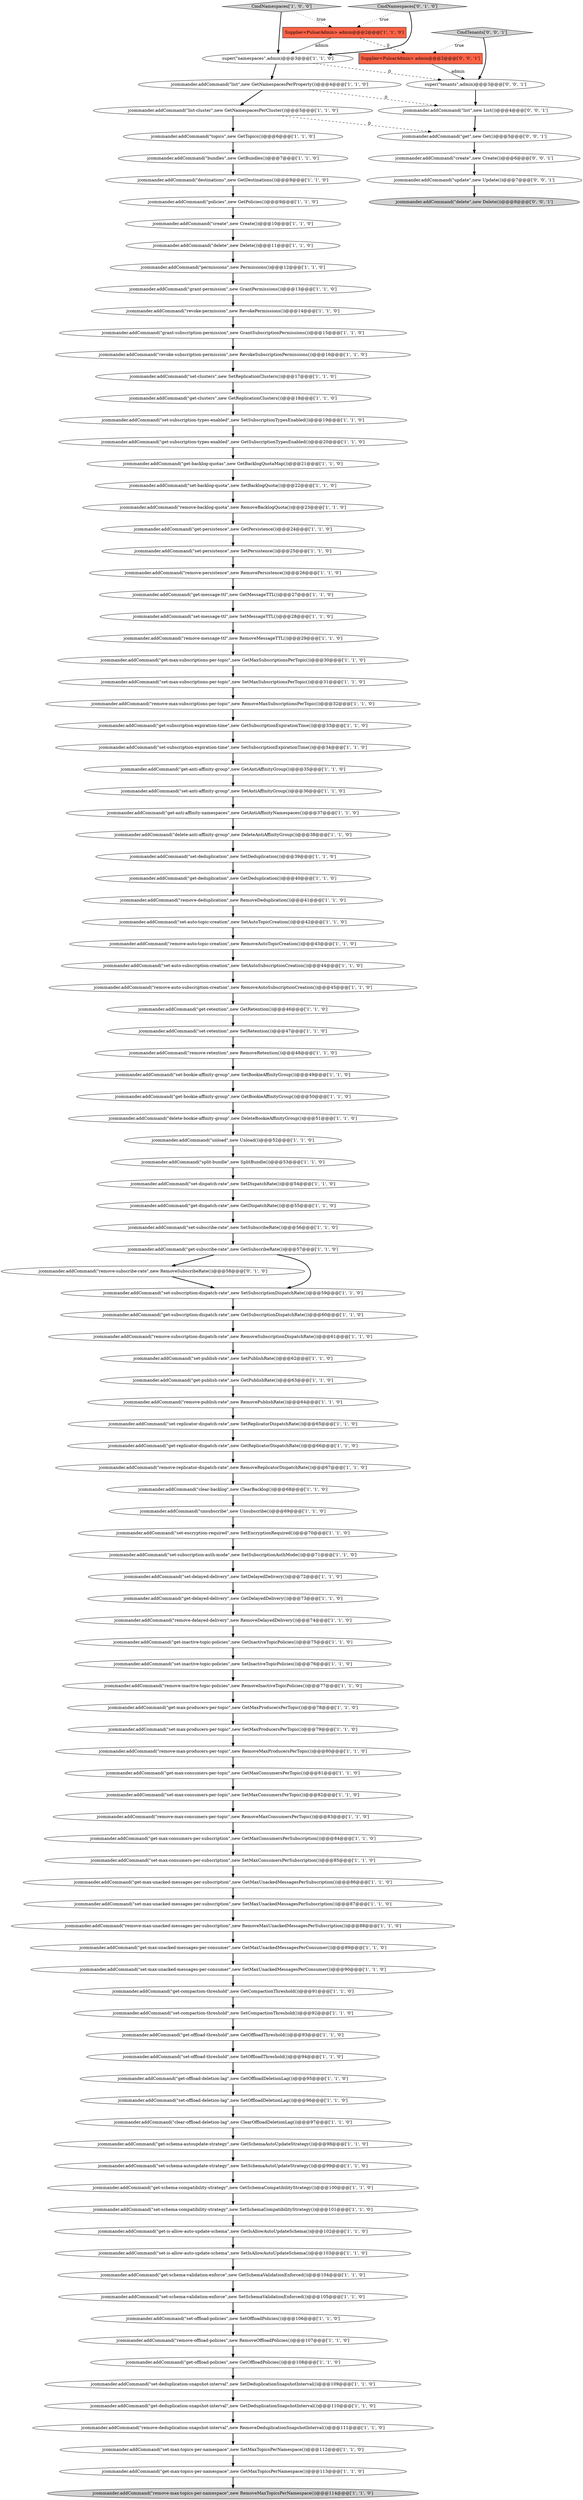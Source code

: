digraph {
28 [style = filled, label = "jcommander.addCommand(\"grant-subscription-permission\",new GrantSubscriptionPermissions())@@@15@@@['1', '1', '0']", fillcolor = white, shape = ellipse image = "AAA0AAABBB1BBB"];
7 [style = filled, label = "jcommander.addCommand(\"clear-backlog\",new ClearBacklog())@@@68@@@['1', '1', '0']", fillcolor = white, shape = ellipse image = "AAA0AAABBB1BBB"];
75 [style = filled, label = "jcommander.addCommand(\"grant-permission\",new GrantPermissions())@@@13@@@['1', '1', '0']", fillcolor = white, shape = ellipse image = "AAA0AAABBB1BBB"];
64 [style = filled, label = "jcommander.addCommand(\"get-max-topics-per-namespace\",new GetMaxTopicsPerNamespace())@@@113@@@['1', '1', '0']", fillcolor = white, shape = ellipse image = "AAA0AAABBB1BBB"];
6 [style = filled, label = "jcommander.addCommand(\"get-message-ttl\",new GetMessageTTL())@@@27@@@['1', '1', '0']", fillcolor = white, shape = ellipse image = "AAA0AAABBB1BBB"];
96 [style = filled, label = "jcommander.addCommand(\"policies\",new GetPolicies())@@@9@@@['1', '1', '0']", fillcolor = white, shape = ellipse image = "AAA0AAABBB1BBB"];
9 [style = filled, label = "jcommander.addCommand(\"remove-delayed-delivery\",new RemoveDelayedDelivery())@@@74@@@['1', '1', '0']", fillcolor = white, shape = ellipse image = "AAA0AAABBB1BBB"];
33 [style = filled, label = "jcommander.addCommand(\"remove-auto-subscription-creation\",new RemoveAutoSubscriptionCreation())@@@45@@@['1', '1', '0']", fillcolor = white, shape = ellipse image = "AAA0AAABBB1BBB"];
45 [style = filled, label = "jcommander.addCommand(\"delete-anti-affinity-group\",new DeleteAntiAffinityGroup())@@@38@@@['1', '1', '0']", fillcolor = white, shape = ellipse image = "AAA0AAABBB1BBB"];
35 [style = filled, label = "jcommander.addCommand(\"set-anti-affinity-group\",new SetAntiAffinityGroup())@@@36@@@['1', '1', '0']", fillcolor = white, shape = ellipse image = "AAA0AAABBB1BBB"];
25 [style = filled, label = "jcommander.addCommand(\"set-deduplication-snapshot-interval\",new SetDeduplicationSnapshotInterval())@@@109@@@['1', '1', '0']", fillcolor = white, shape = ellipse image = "AAA0AAABBB1BBB"];
78 [style = filled, label = "jcommander.addCommand(\"set-auto-subscription-creation\",new SetAutoSubscriptionCreation())@@@44@@@['1', '1', '0']", fillcolor = white, shape = ellipse image = "AAA0AAABBB1BBB"];
111 [style = filled, label = "jcommander.addCommand(\"set-is-allow-auto-update-schema\",new SetIsAllowAutoUpdateSchema())@@@103@@@['1', '1', '0']", fillcolor = white, shape = ellipse image = "AAA0AAABBB1BBB"];
57 [style = filled, label = "jcommander.addCommand(\"set-schema-validation-enforce\",new SetSchemaValidationEnforced())@@@105@@@['1', '1', '0']", fillcolor = white, shape = ellipse image = "AAA0AAABBB1BBB"];
98 [style = filled, label = "jcommander.addCommand(\"get-subscription-expiration-time\",new GetSubscriptionExpirationTime())@@@33@@@['1', '1', '0']", fillcolor = white, shape = ellipse image = "AAA0AAABBB1BBB"];
61 [style = filled, label = "jcommander.addCommand(\"remove-max-topics-per-namespace\",new RemoveMaxTopicsPerNamespace())@@@114@@@['1', '1', '0']", fillcolor = lightgray, shape = ellipse image = "AAA0AAABBB1BBB"];
115 [style = filled, label = "jcommander.addCommand(\"delete\",new Delete())@@@8@@@['0', '0', '1']", fillcolor = lightgray, shape = ellipse image = "AAA0AAABBB3BBB"];
44 [style = filled, label = "jcommander.addCommand(\"set-persistence\",new SetPersistence())@@@25@@@['1', '1', '0']", fillcolor = white, shape = ellipse image = "AAA0AAABBB1BBB"];
69 [style = filled, label = "jcommander.addCommand(\"get-retention\",new GetRetention())@@@46@@@['1', '1', '0']", fillcolor = white, shape = ellipse image = "AAA0AAABBB1BBB"];
107 [style = filled, label = "jcommander.addCommand(\"get-compaction-threshold\",new GetCompactionThreshold())@@@91@@@['1', '1', '0']", fillcolor = white, shape = ellipse image = "AAA0AAABBB1BBB"];
113 [style = filled, label = "jcommander.addCommand(\"remove-subscribe-rate\",new RemoveSubscribeRate())@@@58@@@['0', '1', '0']", fillcolor = white, shape = ellipse image = "AAA1AAABBB2BBB"];
73 [style = filled, label = "jcommander.addCommand(\"remove-inactive-topic-policies\",new RemoveInactiveTopicPolicies())@@@77@@@['1', '1', '0']", fillcolor = white, shape = ellipse image = "AAA0AAABBB1BBB"];
12 [style = filled, label = "jcommander.addCommand(\"set-schema-autoupdate-strategy\",new SetSchemaAutoUpdateStrategy())@@@99@@@['1', '1', '0']", fillcolor = white, shape = ellipse image = "AAA0AAABBB1BBB"];
48 [style = filled, label = "jcommander.addCommand(\"set-delayed-delivery\",new SetDelayedDelivery())@@@72@@@['1', '1', '0']", fillcolor = white, shape = ellipse image = "AAA0AAABBB1BBB"];
100 [style = filled, label = "jcommander.addCommand(\"delete-bookie-affinity-group\",new DeleteBookieAffinityGroup())@@@51@@@['1', '1', '0']", fillcolor = white, shape = ellipse image = "AAA0AAABBB1BBB"];
52 [style = filled, label = "Supplier<PulsarAdmin> admin@@@2@@@['1', '1', '0']", fillcolor = tomato, shape = box image = "AAA0AAABBB1BBB"];
74 [style = filled, label = "CmdNamespaces['1', '0', '0']", fillcolor = lightgray, shape = diamond image = "AAA0AAABBB1BBB"];
17 [style = filled, label = "jcommander.addCommand(\"remove-max-subscriptions-per-topic\",new RemoveMaxSubscriptionsPerTopic())@@@32@@@['1', '1', '0']", fillcolor = white, shape = ellipse image = "AAA0AAABBB1BBB"];
87 [style = filled, label = "jcommander.addCommand(\"remove-auto-topic-creation\",new RemoveAutoTopicCreation())@@@43@@@['1', '1', '0']", fillcolor = white, shape = ellipse image = "AAA0AAABBB1BBB"];
119 [style = filled, label = "CmdTenants['0', '0', '1']", fillcolor = lightgray, shape = diamond image = "AAA0AAABBB3BBB"];
53 [style = filled, label = "jcommander.addCommand(\"revoke-permission\",new RevokePermissions())@@@14@@@['1', '1', '0']", fillcolor = white, shape = ellipse image = "AAA0AAABBB1BBB"];
23 [style = filled, label = "jcommander.addCommand(\"get-max-subscriptions-per-topic\",new GetMaxSubscriptionsPerTopic())@@@30@@@['1', '1', '0']", fillcolor = white, shape = ellipse image = "AAA0AAABBB1BBB"];
34 [style = filled, label = "jcommander.addCommand(\"create\",new Create())@@@10@@@['1', '1', '0']", fillcolor = white, shape = ellipse image = "AAA0AAABBB1BBB"];
82 [style = filled, label = "jcommander.addCommand(\"remove-persistence\",new RemovePersistence())@@@26@@@['1', '1', '0']", fillcolor = white, shape = ellipse image = "AAA0AAABBB1BBB"];
80 [style = filled, label = "jcommander.addCommand(\"get-replicator-dispatch-rate\",new GetReplicatorDispatchRate())@@@66@@@['1', '1', '0']", fillcolor = white, shape = ellipse image = "AAA0AAABBB1BBB"];
36 [style = filled, label = "jcommander.addCommand(\"set-offload-deletion-lag\",new SetOffloadDeletionLag())@@@96@@@['1', '1', '0']", fillcolor = white, shape = ellipse image = "AAA0AAABBB1BBB"];
106 [style = filled, label = "jcommander.addCommand(\"set-offload-threshold\",new SetOffloadThreshold())@@@94@@@['1', '1', '0']", fillcolor = white, shape = ellipse image = "AAA0AAABBB1BBB"];
118 [style = filled, label = "jcommander.addCommand(\"list\",new List())@@@4@@@['0', '0', '1']", fillcolor = white, shape = ellipse image = "AAA0AAABBB3BBB"];
67 [style = filled, label = "jcommander.addCommand(\"get-anti-affinity-namespaces\",new GetAntiAffinityNamespaces())@@@37@@@['1', '1', '0']", fillcolor = white, shape = ellipse image = "AAA0AAABBB1BBB"];
103 [style = filled, label = "jcommander.addCommand(\"set-message-ttl\",new SetMessageTTL())@@@28@@@['1', '1', '0']", fillcolor = white, shape = ellipse image = "AAA0AAABBB1BBB"];
66 [style = filled, label = "jcommander.addCommand(\"get-offload-threshold\",new GetOffloadThreshold())@@@93@@@['1', '1', '0']", fillcolor = white, shape = ellipse image = "AAA0AAABBB1BBB"];
19 [style = filled, label = "jcommander.addCommand(\"bundles\",new GetBundles())@@@7@@@['1', '1', '0']", fillcolor = white, shape = ellipse image = "AAA0AAABBB1BBB"];
68 [style = filled, label = "jcommander.addCommand(\"remove-max-consumers-per-topic\",new RemoveMaxConsumersPerTopic())@@@83@@@['1', '1', '0']", fillcolor = white, shape = ellipse image = "AAA0AAABBB1BBB"];
22 [style = filled, label = "jcommander.addCommand(\"list-cluster\",new GetNamespacesPerCluster())@@@5@@@['1', '1', '0']", fillcolor = white, shape = ellipse image = "AAA0AAABBB1BBB"];
92 [style = filled, label = "jcommander.addCommand(\"set-max-consumers-per-subscription\",new SetMaxConsumersPerSubscription())@@@85@@@['1', '1', '0']", fillcolor = white, shape = ellipse image = "AAA0AAABBB1BBB"];
29 [style = filled, label = "jcommander.addCommand(\"get-deduplication\",new GetDeduplication())@@@40@@@['1', '1', '0']", fillcolor = white, shape = ellipse image = "AAA0AAABBB1BBB"];
102 [style = filled, label = "jcommander.addCommand(\"remove-max-unacked-messages-per-subscription\",new RemoveMaxUnackedMessagesPerSubscription())@@@88@@@['1', '1', '0']", fillcolor = white, shape = ellipse image = "AAA0AAABBB1BBB"];
38 [style = filled, label = "jcommander.addCommand(\"set-replicator-dispatch-rate\",new SetReplicatorDispatchRate())@@@65@@@['1', '1', '0']", fillcolor = white, shape = ellipse image = "AAA0AAABBB1BBB"];
51 [style = filled, label = "jcommander.addCommand(\"unsubscribe\",new Unsubscribe())@@@69@@@['1', '1', '0']", fillcolor = white, shape = ellipse image = "AAA0AAABBB1BBB"];
5 [style = filled, label = "jcommander.addCommand(\"set-subscription-dispatch-rate\",new SetSubscriptionDispatchRate())@@@59@@@['1', '1', '0']", fillcolor = white, shape = ellipse image = "AAA0AAABBB1BBB"];
86 [style = filled, label = "jcommander.addCommand(\"set-max-topics-per-namespace\",new SetMaxTopicsPerNamespace())@@@112@@@['1', '1', '0']", fillcolor = white, shape = ellipse image = "AAA0AAABBB1BBB"];
70 [style = filled, label = "jcommander.addCommand(\"remove-retention\",new RemoveRetention())@@@48@@@['1', '1', '0']", fillcolor = white, shape = ellipse image = "AAA0AAABBB1BBB"];
0 [style = filled, label = "jcommander.addCommand(\"get-is-allow-auto-update-schema\",new GetIsAllowAutoUpdateSchema())@@@102@@@['1', '1', '0']", fillcolor = white, shape = ellipse image = "AAA0AAABBB1BBB"];
71 [style = filled, label = "jcommander.addCommand(\"remove-subscription-dispatch-rate\",new RemoveSubscriptionDispatchRate())@@@61@@@['1', '1', '0']", fillcolor = white, shape = ellipse image = "AAA0AAABBB1BBB"];
109 [style = filled, label = "jcommander.addCommand(\"get-offload-policies\",new GetOffloadPolicies())@@@108@@@['1', '1', '0']", fillcolor = white, shape = ellipse image = "AAA0AAABBB1BBB"];
26 [style = filled, label = "jcommander.addCommand(\"destinations\",new GetDestinations())@@@8@@@['1', '1', '0']", fillcolor = white, shape = ellipse image = "AAA0AAABBB1BBB"];
55 [style = filled, label = "jcommander.addCommand(\"set-compaction-threshold\",new SetCompactionThreshold())@@@92@@@['1', '1', '0']", fillcolor = white, shape = ellipse image = "AAA0AAABBB1BBB"];
101 [style = filled, label = "jcommander.addCommand(\"remove-publish-rate\",new RemovePublishRate())@@@64@@@['1', '1', '0']", fillcolor = white, shape = ellipse image = "AAA0AAABBB1BBB"];
108 [style = filled, label = "jcommander.addCommand(\"get-deduplication-snapshot-interval\",new GetDeduplicationSnapshotInterval())@@@110@@@['1', '1', '0']", fillcolor = white, shape = ellipse image = "AAA0AAABBB1BBB"];
14 [style = filled, label = "jcommander.addCommand(\"remove-backlog-quota\",new RemoveBacklogQuota())@@@23@@@['1', '1', '0']", fillcolor = white, shape = ellipse image = "AAA0AAABBB1BBB"];
41 [style = filled, label = "jcommander.addCommand(\"set-max-unacked-messages-per-subscription\",new SetMaxUnackedMessagesPerSubscription())@@@87@@@['1', '1', '0']", fillcolor = white, shape = ellipse image = "AAA0AAABBB1BBB"];
105 [style = filled, label = "jcommander.addCommand(\"set-retention\",new SetRetention())@@@47@@@['1', '1', '0']", fillcolor = white, shape = ellipse image = "AAA0AAABBB1BBB"];
81 [style = filled, label = "jcommander.addCommand(\"get-publish-rate\",new GetPublishRate())@@@63@@@['1', '1', '0']", fillcolor = white, shape = ellipse image = "AAA0AAABBB1BBB"];
99 [style = filled, label = "jcommander.addCommand(\"get-inactive-topic-policies\",new GetInactiveTopicPolicies())@@@75@@@['1', '1', '0']", fillcolor = white, shape = ellipse image = "AAA0AAABBB1BBB"];
15 [style = filled, label = "jcommander.addCommand(\"remove-deduplication\",new RemoveDeduplication())@@@41@@@['1', '1', '0']", fillcolor = white, shape = ellipse image = "AAA0AAABBB1BBB"];
104 [style = filled, label = "jcommander.addCommand(\"set-schema-compatibility-strategy\",new SetSchemaCompatibilityStrategy())@@@101@@@['1', '1', '0']", fillcolor = white, shape = ellipse image = "AAA0AAABBB1BBB"];
79 [style = filled, label = "jcommander.addCommand(\"set-max-subscriptions-per-topic\",new SetMaxSubscriptionsPerTopic())@@@31@@@['1', '1', '0']", fillcolor = white, shape = ellipse image = "AAA0AAABBB1BBB"];
10 [style = filled, label = "jcommander.addCommand(\"get-backlog-quotas\",new GetBacklogQuotaMap())@@@21@@@['1', '1', '0']", fillcolor = white, shape = ellipse image = "AAA0AAABBB1BBB"];
56 [style = filled, label = "jcommander.addCommand(\"set-bookie-affinity-group\",new SetBookieAffinityGroup())@@@49@@@['1', '1', '0']", fillcolor = white, shape = ellipse image = "AAA0AAABBB1BBB"];
18 [style = filled, label = "jcommander.addCommand(\"get-offload-deletion-lag\",new GetOffloadDeletionLag())@@@95@@@['1', '1', '0']", fillcolor = white, shape = ellipse image = "AAA0AAABBB1BBB"];
62 [style = filled, label = "jcommander.addCommand(\"set-subscription-auth-mode\",new SetSubscriptionAuthMode())@@@71@@@['1', '1', '0']", fillcolor = white, shape = ellipse image = "AAA0AAABBB1BBB"];
112 [style = filled, label = "jcommander.addCommand(\"set-max-consumers-per-topic\",new SetMaxConsumersPerTopic())@@@82@@@['1', '1', '0']", fillcolor = white, shape = ellipse image = "AAA0AAABBB1BBB"];
32 [style = filled, label = "jcommander.addCommand(\"topics\",new GetTopics())@@@6@@@['1', '1', '0']", fillcolor = white, shape = ellipse image = "AAA0AAABBB1BBB"];
24 [style = filled, label = "jcommander.addCommand(\"get-delayed-delivery\",new GetDelayedDelivery())@@@73@@@['1', '1', '0']", fillcolor = white, shape = ellipse image = "AAA0AAABBB1BBB"];
3 [style = filled, label = "jcommander.addCommand(\"get-max-consumers-per-topic\",new GetMaxConsumersPerTopic())@@@81@@@['1', '1', '0']", fillcolor = white, shape = ellipse image = "AAA0AAABBB1BBB"];
46 [style = filled, label = "jcommander.addCommand(\"get-max-unacked-messages-per-subscription\",new GetMaxUnackedMessagesPerSubscription())@@@86@@@['1', '1', '0']", fillcolor = white, shape = ellipse image = "AAA0AAABBB1BBB"];
90 [style = filled, label = "jcommander.addCommand(\"get-schema-validation-enforce\",new GetSchemaValidationEnforced())@@@104@@@['1', '1', '0']", fillcolor = white, shape = ellipse image = "AAA0AAABBB1BBB"];
84 [style = filled, label = "jcommander.addCommand(\"set-max-producers-per-topic\",new SetMaxProducersPerTopic())@@@79@@@['1', '1', '0']", fillcolor = white, shape = ellipse image = "AAA0AAABBB1BBB"];
54 [style = filled, label = "jcommander.addCommand(\"set-dispatch-rate\",new SetDispatchRate())@@@54@@@['1', '1', '0']", fillcolor = white, shape = ellipse image = "AAA0AAABBB1BBB"];
13 [style = filled, label = "jcommander.addCommand(\"get-max-consumers-per-subscription\",new GetMaxConsumersPerSubscription())@@@84@@@['1', '1', '0']", fillcolor = white, shape = ellipse image = "AAA0AAABBB1BBB"];
2 [style = filled, label = "jcommander.addCommand(\"set-max-unacked-messages-per-consumer\",new SetMaxUnackedMessagesPerConsumer())@@@90@@@['1', '1', '0']", fillcolor = white, shape = ellipse image = "AAA0AAABBB1BBB"];
97 [style = filled, label = "jcommander.addCommand(\"get-persistence\",new GetPersistence())@@@24@@@['1', '1', '0']", fillcolor = white, shape = ellipse image = "AAA0AAABBB1BBB"];
20 [style = filled, label = "jcommander.addCommand(\"list\",new GetNamespacesPerProperty())@@@4@@@['1', '1', '0']", fillcolor = white, shape = ellipse image = "AAA0AAABBB1BBB"];
95 [style = filled, label = "jcommander.addCommand(\"remove-max-producers-per-topic\",new RemoveMaxProducersPerTopic())@@@80@@@['1', '1', '0']", fillcolor = white, shape = ellipse image = "AAA0AAABBB1BBB"];
58 [style = filled, label = "jcommander.addCommand(\"set-deduplication\",new SetDeduplication())@@@39@@@['1', '1', '0']", fillcolor = white, shape = ellipse image = "AAA0AAABBB1BBB"];
39 [style = filled, label = "jcommander.addCommand(\"set-subscription-types-enabled\",new SetSubscriptionTypesEnabled())@@@19@@@['1', '1', '0']", fillcolor = white, shape = ellipse image = "AAA0AAABBB1BBB"];
91 [style = filled, label = "jcommander.addCommand(\"remove-offload-policies\",new RemoveOffloadPolicies())@@@107@@@['1', '1', '0']", fillcolor = white, shape = ellipse image = "AAA0AAABBB1BBB"];
59 [style = filled, label = "jcommander.addCommand(\"get-max-unacked-messages-per-consumer\",new GetMaxUnackedMessagesPerConsumer())@@@89@@@['1', '1', '0']", fillcolor = white, shape = ellipse image = "AAA0AAABBB1BBB"];
72 [style = filled, label = "jcommander.addCommand(\"get-dispatch-rate\",new GetDispatchRate())@@@55@@@['1', '1', '0']", fillcolor = white, shape = ellipse image = "AAA0AAABBB1BBB"];
65 [style = filled, label = "jcommander.addCommand(\"set-subscription-expiration-time\",new SetSubscriptionExpirationTime())@@@34@@@['1', '1', '0']", fillcolor = white, shape = ellipse image = "AAA0AAABBB1BBB"];
49 [style = filled, label = "jcommander.addCommand(\"get-schema-autoupdate-strategy\",new GetSchemaAutoUpdateStrategy())@@@98@@@['1', '1', '0']", fillcolor = white, shape = ellipse image = "AAA0AAABBB1BBB"];
83 [style = filled, label = "jcommander.addCommand(\"revoke-subscription-permission\",new RevokeSubscriptionPermissions())@@@16@@@['1', '1', '0']", fillcolor = white, shape = ellipse image = "AAA0AAABBB1BBB"];
94 [style = filled, label = "jcommander.addCommand(\"split-bundle\",new SplitBundle())@@@53@@@['1', '1', '0']", fillcolor = white, shape = ellipse image = "AAA0AAABBB1BBB"];
114 [style = filled, label = "CmdNamespaces['0', '1', '0']", fillcolor = lightgray, shape = diamond image = "AAA0AAABBB2BBB"];
122 [style = filled, label = "jcommander.addCommand(\"get\",new Get())@@@5@@@['0', '0', '1']", fillcolor = white, shape = ellipse image = "AAA0AAABBB3BBB"];
120 [style = filled, label = "super(\"tenants\",admin)@@@3@@@['0', '0', '1']", fillcolor = white, shape = ellipse image = "AAA0AAABBB3BBB"];
43 [style = filled, label = "jcommander.addCommand(\"delete\",new Delete())@@@11@@@['1', '1', '0']", fillcolor = white, shape = ellipse image = "AAA0AAABBB1BBB"];
11 [style = filled, label = "jcommander.addCommand(\"get-schema-compatibility-strategy\",new GetSchemaCompatibilityStrategy())@@@100@@@['1', '1', '0']", fillcolor = white, shape = ellipse image = "AAA0AAABBB1BBB"];
50 [style = filled, label = "jcommander.addCommand(\"unload\",new Unload())@@@52@@@['1', '1', '0']", fillcolor = white, shape = ellipse image = "AAA0AAABBB1BBB"];
40 [style = filled, label = "jcommander.addCommand(\"get-subscription-dispatch-rate\",new GetSubscriptionDispatchRate())@@@60@@@['1', '1', '0']", fillcolor = white, shape = ellipse image = "AAA0AAABBB1BBB"];
16 [style = filled, label = "jcommander.addCommand(\"set-auto-topic-creation\",new SetAutoTopicCreation())@@@42@@@['1', '1', '0']", fillcolor = white, shape = ellipse image = "AAA0AAABBB1BBB"];
89 [style = filled, label = "jcommander.addCommand(\"set-publish-rate\",new SetPublishRate())@@@62@@@['1', '1', '0']", fillcolor = white, shape = ellipse image = "AAA0AAABBB1BBB"];
27 [style = filled, label = "jcommander.addCommand(\"get-subscription-types-enabled\",new GetSubscriptionTypesEnabled())@@@20@@@['1', '1', '0']", fillcolor = white, shape = ellipse image = "AAA0AAABBB1BBB"];
37 [style = filled, label = "jcommander.addCommand(\"set-encryption-required\",new SetEncryptionRequired())@@@70@@@['1', '1', '0']", fillcolor = white, shape = ellipse image = "AAA0AAABBB1BBB"];
85 [style = filled, label = "jcommander.addCommand(\"set-offload-policies\",new SetOffloadPolicies())@@@106@@@['1', '1', '0']", fillcolor = white, shape = ellipse image = "AAA0AAABBB1BBB"];
77 [style = filled, label = "jcommander.addCommand(\"permissions\",new Permissions())@@@12@@@['1', '1', '0']", fillcolor = white, shape = ellipse image = "AAA0AAABBB1BBB"];
21 [style = filled, label = "jcommander.addCommand(\"remove-replicator-dispatch-rate\",new RemoveReplicatorDispatchRate())@@@67@@@['1', '1', '0']", fillcolor = white, shape = ellipse image = "AAA0AAABBB1BBB"];
8 [style = filled, label = "jcommander.addCommand(\"get-clusters\",new GetReplicationClusters())@@@18@@@['1', '1', '0']", fillcolor = white, shape = ellipse image = "AAA0AAABBB1BBB"];
121 [style = filled, label = "Supplier<PulsarAdmin> admin@@@2@@@['0', '0', '1']", fillcolor = tomato, shape = box image = "AAA0AAABBB3BBB"];
116 [style = filled, label = "jcommander.addCommand(\"update\",new Update())@@@7@@@['0', '0', '1']", fillcolor = white, shape = ellipse image = "AAA0AAABBB3BBB"];
30 [style = filled, label = "jcommander.addCommand(\"get-subscribe-rate\",new GetSubscribeRate())@@@57@@@['1', '1', '0']", fillcolor = white, shape = ellipse image = "AAA0AAABBB1BBB"];
1 [style = filled, label = "jcommander.addCommand(\"set-inactive-topic-policies\",new SetInactiveTopicPolicies())@@@76@@@['1', '1', '0']", fillcolor = white, shape = ellipse image = "AAA0AAABBB1BBB"];
110 [style = filled, label = "jcommander.addCommand(\"set-clusters\",new SetReplicationClusters())@@@17@@@['1', '1', '0']", fillcolor = white, shape = ellipse image = "AAA0AAABBB1BBB"];
42 [style = filled, label = "jcommander.addCommand(\"get-anti-affinity-group\",new GetAntiAffinityGroup())@@@35@@@['1', '1', '0']", fillcolor = white, shape = ellipse image = "AAA0AAABBB1BBB"];
4 [style = filled, label = "jcommander.addCommand(\"set-subscribe-rate\",new SetSubscribeRate())@@@56@@@['1', '1', '0']", fillcolor = white, shape = ellipse image = "AAA0AAABBB1BBB"];
117 [style = filled, label = "jcommander.addCommand(\"create\",new Create())@@@6@@@['0', '0', '1']", fillcolor = white, shape = ellipse image = "AAA0AAABBB3BBB"];
47 [style = filled, label = "super(\"namespaces\",admin)@@@3@@@['1', '1', '0']", fillcolor = white, shape = ellipse image = "AAA0AAABBB1BBB"];
60 [style = filled, label = "jcommander.addCommand(\"remove-deduplication-snapshot-interval\",new RemoveDeduplicationSnapshotInterval())@@@111@@@['1', '1', '0']", fillcolor = white, shape = ellipse image = "AAA0AAABBB1BBB"];
93 [style = filled, label = "jcommander.addCommand(\"set-backlog-quota\",new SetBacklogQuota())@@@22@@@['1', '1', '0']", fillcolor = white, shape = ellipse image = "AAA0AAABBB1BBB"];
88 [style = filled, label = "jcommander.addCommand(\"clear-offload-deletion-lag\",new ClearOffloadDeletionLag())@@@97@@@['1', '1', '0']", fillcolor = white, shape = ellipse image = "AAA0AAABBB1BBB"];
31 [style = filled, label = "jcommander.addCommand(\"get-bookie-affinity-group\",new GetBookieAffinityGroup())@@@50@@@['1', '1', '0']", fillcolor = white, shape = ellipse image = "AAA0AAABBB1BBB"];
76 [style = filled, label = "jcommander.addCommand(\"remove-message-ttl\",new RemoveMessageTTL())@@@29@@@['1', '1', '0']", fillcolor = white, shape = ellipse image = "AAA0AAABBB1BBB"];
63 [style = filled, label = "jcommander.addCommand(\"get-max-producers-per-topic\",new GetMaxProducersPerTopic())@@@78@@@['1', '1', '0']", fillcolor = white, shape = ellipse image = "AAA0AAABBB1BBB"];
72->4 [style = bold, label=""];
40->71 [style = bold, label=""];
10->93 [style = bold, label=""];
82->6 [style = bold, label=""];
80->21 [style = bold, label=""];
88->49 [style = bold, label=""];
109->25 [style = bold, label=""];
108->60 [style = bold, label=""];
26->96 [style = bold, label=""];
52->121 [style = dashed, label="0"];
22->122 [style = dashed, label="0"];
8->39 [style = bold, label=""];
62->48 [style = bold, label=""];
6->103 [style = bold, label=""];
39->27 [style = bold, label=""];
30->113 [style = bold, label=""];
44->82 [style = bold, label=""];
36->88 [style = bold, label=""];
1->73 [style = bold, label=""];
83->110 [style = bold, label=""];
54->72 [style = bold, label=""];
15->16 [style = bold, label=""];
53->28 [style = bold, label=""];
114->52 [style = dotted, label="true"];
16->87 [style = bold, label=""];
13->92 [style = bold, label=""];
47->20 [style = bold, label=""];
42->35 [style = bold, label=""];
84->95 [style = bold, label=""];
112->68 [style = bold, label=""];
106->18 [style = bold, label=""];
11->104 [style = bold, label=""];
65->42 [style = bold, label=""];
75->53 [style = bold, label=""];
69->105 [style = bold, label=""];
85->91 [style = bold, label=""];
38->80 [style = bold, label=""];
57->85 [style = bold, label=""];
105->70 [style = bold, label=""];
104->0 [style = bold, label=""];
28->83 [style = bold, label=""];
35->67 [style = bold, label=""];
100->50 [style = bold, label=""];
79->17 [style = bold, label=""];
0->111 [style = bold, label=""];
111->90 [style = bold, label=""];
110->8 [style = bold, label=""];
45->58 [style = bold, label=""];
51->37 [style = bold, label=""];
56->31 [style = bold, label=""];
92->46 [style = bold, label=""];
68->13 [style = bold, label=""];
119->121 [style = dotted, label="true"];
77->75 [style = bold, label=""];
17->98 [style = bold, label=""];
63->84 [style = bold, label=""];
66->106 [style = bold, label=""];
3->112 [style = bold, label=""];
14->97 [style = bold, label=""];
94->54 [style = bold, label=""];
81->101 [style = bold, label=""];
74->52 [style = dotted, label="true"];
19->26 [style = bold, label=""];
76->23 [style = bold, label=""];
116->115 [style = bold, label=""];
121->120 [style = solid, label="admin"];
46->41 [style = bold, label=""];
48->24 [style = bold, label=""];
33->69 [style = bold, label=""];
120->118 [style = bold, label=""];
20->118 [style = dashed, label="0"];
98->65 [style = bold, label=""];
103->76 [style = bold, label=""];
67->45 [style = bold, label=""];
20->22 [style = bold, label=""];
73->63 [style = bold, label=""];
101->38 [style = bold, label=""];
95->3 [style = bold, label=""];
102->59 [style = bold, label=""];
87->78 [style = bold, label=""];
22->32 [style = bold, label=""];
59->2 [style = bold, label=""];
91->109 [style = bold, label=""];
117->116 [style = bold, label=""];
55->66 [style = bold, label=""];
107->55 [style = bold, label=""];
21->7 [style = bold, label=""];
70->56 [style = bold, label=""];
93->14 [style = bold, label=""];
24->9 [style = bold, label=""];
58->29 [style = bold, label=""];
47->120 [style = dashed, label="0"];
89->81 [style = bold, label=""];
34->43 [style = bold, label=""];
37->62 [style = bold, label=""];
5->40 [style = bold, label=""];
114->47 [style = bold, label=""];
78->33 [style = bold, label=""];
71->89 [style = bold, label=""];
74->47 [style = bold, label=""];
43->77 [style = bold, label=""];
7->51 [style = bold, label=""];
119->120 [style = bold, label=""];
122->117 [style = bold, label=""];
50->94 [style = bold, label=""];
2->107 [style = bold, label=""];
25->108 [style = bold, label=""];
118->122 [style = bold, label=""];
60->86 [style = bold, label=""];
97->44 [style = bold, label=""];
90->57 [style = bold, label=""];
64->61 [style = bold, label=""];
96->34 [style = bold, label=""];
52->47 [style = solid, label="admin"];
86->64 [style = bold, label=""];
99->1 [style = bold, label=""];
9->99 [style = bold, label=""];
23->79 [style = bold, label=""];
41->102 [style = bold, label=""];
27->10 [style = bold, label=""];
30->5 [style = bold, label=""];
113->5 [style = bold, label=""];
29->15 [style = bold, label=""];
18->36 [style = bold, label=""];
31->100 [style = bold, label=""];
12->11 [style = bold, label=""];
4->30 [style = bold, label=""];
49->12 [style = bold, label=""];
32->19 [style = bold, label=""];
}
